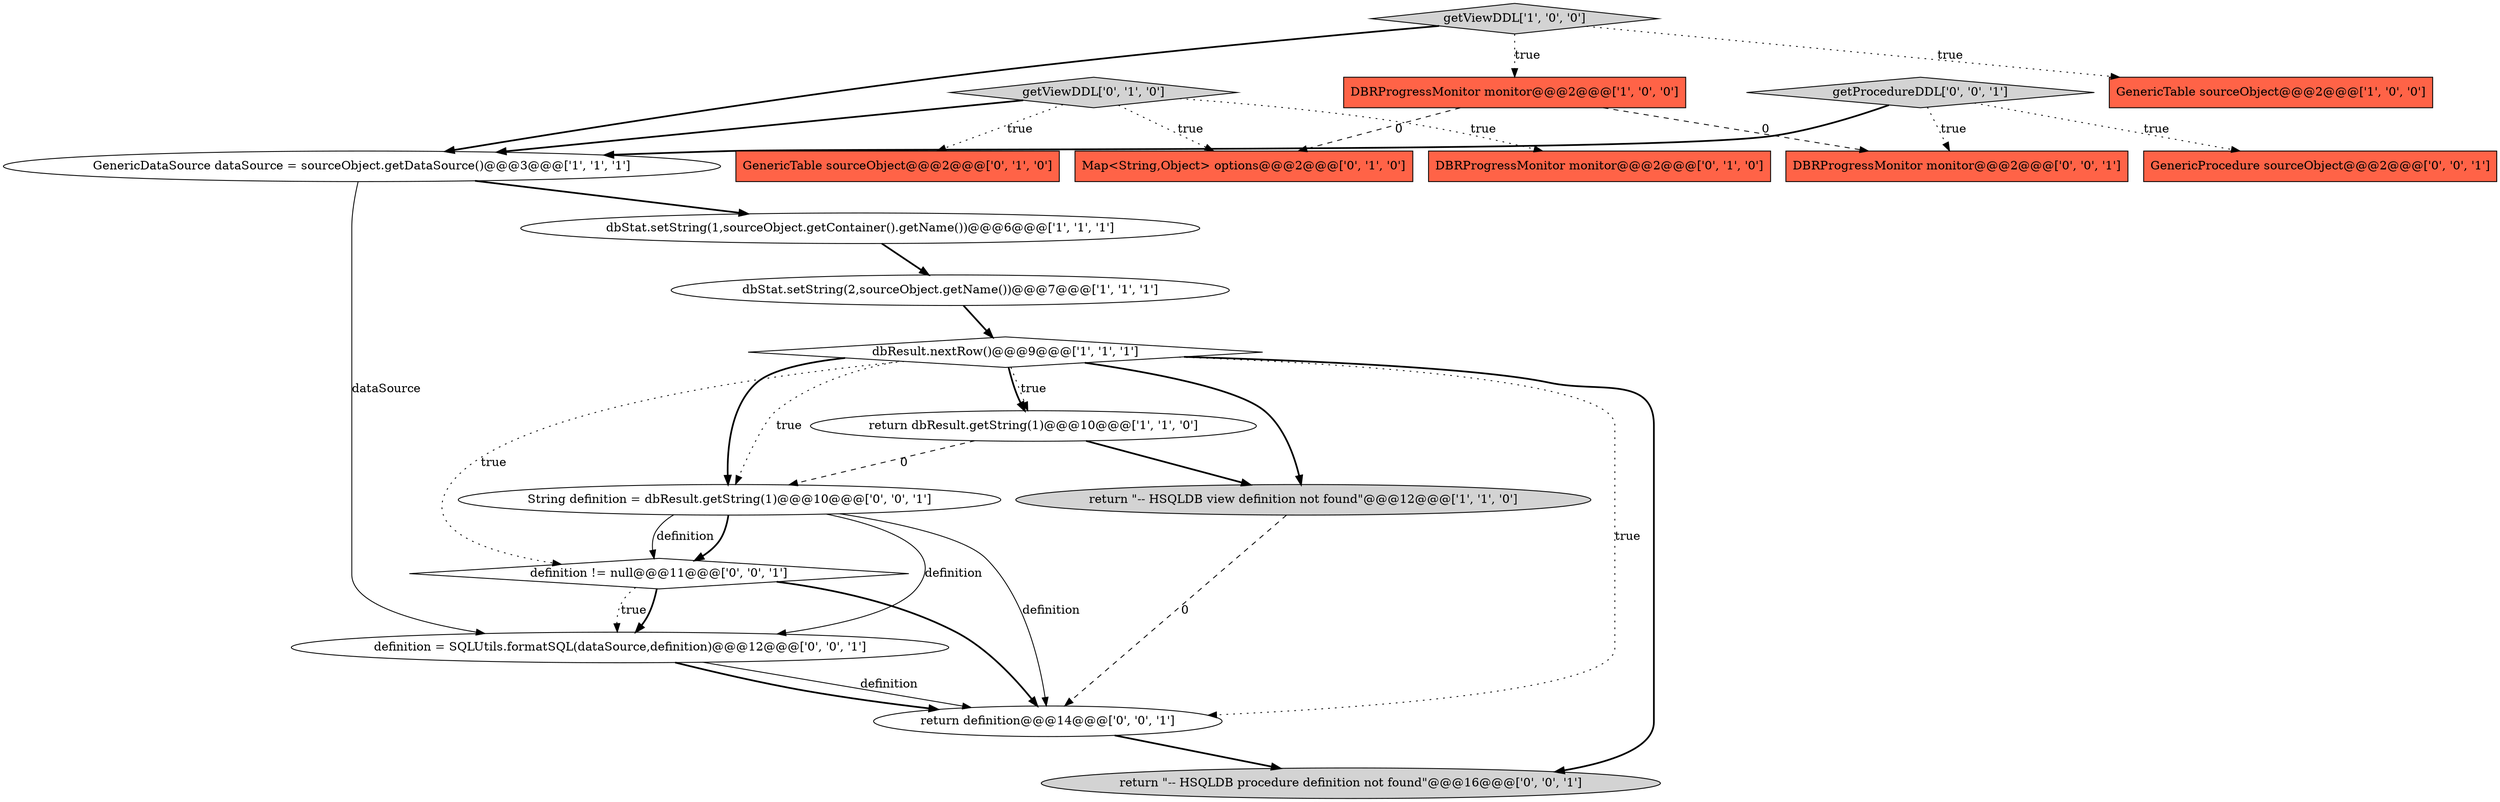 digraph {
19 [style = filled, label = "String definition = dbResult.getString(1)@@@10@@@['0', '0', '1']", fillcolor = white, shape = ellipse image = "AAA0AAABBB3BBB"];
3 [style = filled, label = "getViewDDL['1', '0', '0']", fillcolor = lightgray, shape = diamond image = "AAA0AAABBB1BBB"];
14 [style = filled, label = "definition = SQLUtils.formatSQL(dataSource,definition)@@@12@@@['0', '0', '1']", fillcolor = white, shape = ellipse image = "AAA0AAABBB3BBB"];
5 [style = filled, label = "GenericDataSource dataSource = sourceObject.getDataSource()@@@3@@@['1', '1', '1']", fillcolor = white, shape = ellipse image = "AAA0AAABBB1BBB"];
8 [style = filled, label = "DBRProgressMonitor monitor@@@2@@@['1', '0', '0']", fillcolor = tomato, shape = box image = "AAA1AAABBB1BBB"];
20 [style = filled, label = "getProcedureDDL['0', '0', '1']", fillcolor = lightgray, shape = diamond image = "AAA0AAABBB3BBB"];
0 [style = filled, label = "dbResult.nextRow()@@@9@@@['1', '1', '1']", fillcolor = white, shape = diamond image = "AAA0AAABBB1BBB"];
15 [style = filled, label = "return definition@@@14@@@['0', '0', '1']", fillcolor = white, shape = ellipse image = "AAA0AAABBB3BBB"];
6 [style = filled, label = "return \"-- HSQLDB view definition not found\"@@@12@@@['1', '1', '0']", fillcolor = lightgray, shape = ellipse image = "AAA0AAABBB1BBB"];
13 [style = filled, label = "return \"-- HSQLDB procedure definition not found\"@@@16@@@['0', '0', '1']", fillcolor = lightgray, shape = ellipse image = "AAA0AAABBB3BBB"];
9 [style = filled, label = "DBRProgressMonitor monitor@@@2@@@['0', '1', '0']", fillcolor = tomato, shape = box image = "AAA0AAABBB2BBB"];
18 [style = filled, label = "definition != null@@@11@@@['0', '0', '1']", fillcolor = white, shape = diamond image = "AAA0AAABBB3BBB"];
11 [style = filled, label = "getViewDDL['0', '1', '0']", fillcolor = lightgray, shape = diamond image = "AAA0AAABBB2BBB"];
10 [style = filled, label = "GenericTable sourceObject@@@2@@@['0', '1', '0']", fillcolor = tomato, shape = box image = "AAA0AAABBB2BBB"];
7 [style = filled, label = "dbStat.setString(2,sourceObject.getName())@@@7@@@['1', '1', '1']", fillcolor = white, shape = ellipse image = "AAA0AAABBB1BBB"];
1 [style = filled, label = "GenericTable sourceObject@@@2@@@['1', '0', '0']", fillcolor = tomato, shape = box image = "AAA0AAABBB1BBB"];
2 [style = filled, label = "return dbResult.getString(1)@@@10@@@['1', '1', '0']", fillcolor = white, shape = ellipse image = "AAA0AAABBB1BBB"];
16 [style = filled, label = "GenericProcedure sourceObject@@@2@@@['0', '0', '1']", fillcolor = tomato, shape = box image = "AAA0AAABBB3BBB"];
12 [style = filled, label = "Map<String,Object> options@@@2@@@['0', '1', '0']", fillcolor = tomato, shape = box image = "AAA1AAABBB2BBB"];
4 [style = filled, label = "dbStat.setString(1,sourceObject.getContainer().getName())@@@6@@@['1', '1', '1']", fillcolor = white, shape = ellipse image = "AAA0AAABBB1BBB"];
17 [style = filled, label = "DBRProgressMonitor monitor@@@2@@@['0', '0', '1']", fillcolor = tomato, shape = box image = "AAA0AAABBB3BBB"];
5->14 [style = solid, label="dataSource"];
19->18 [style = bold, label=""];
15->13 [style = bold, label=""];
2->19 [style = dashed, label="0"];
0->13 [style = bold, label=""];
0->18 [style = dotted, label="true"];
0->6 [style = bold, label=""];
0->19 [style = bold, label=""];
2->6 [style = bold, label=""];
11->10 [style = dotted, label="true"];
0->19 [style = dotted, label="true"];
0->15 [style = dotted, label="true"];
20->17 [style = dotted, label="true"];
0->2 [style = bold, label=""];
11->12 [style = dotted, label="true"];
18->15 [style = bold, label=""];
14->15 [style = solid, label="definition"];
8->12 [style = dashed, label="0"];
11->9 [style = dotted, label="true"];
7->0 [style = bold, label=""];
18->14 [style = dotted, label="true"];
4->7 [style = bold, label=""];
20->5 [style = bold, label=""];
19->15 [style = solid, label="definition"];
11->5 [style = bold, label=""];
19->14 [style = solid, label="definition"];
3->5 [style = bold, label=""];
19->18 [style = solid, label="definition"];
6->15 [style = dashed, label="0"];
5->4 [style = bold, label=""];
8->17 [style = dashed, label="0"];
14->15 [style = bold, label=""];
0->2 [style = dotted, label="true"];
3->8 [style = dotted, label="true"];
3->1 [style = dotted, label="true"];
18->14 [style = bold, label=""];
20->16 [style = dotted, label="true"];
}
